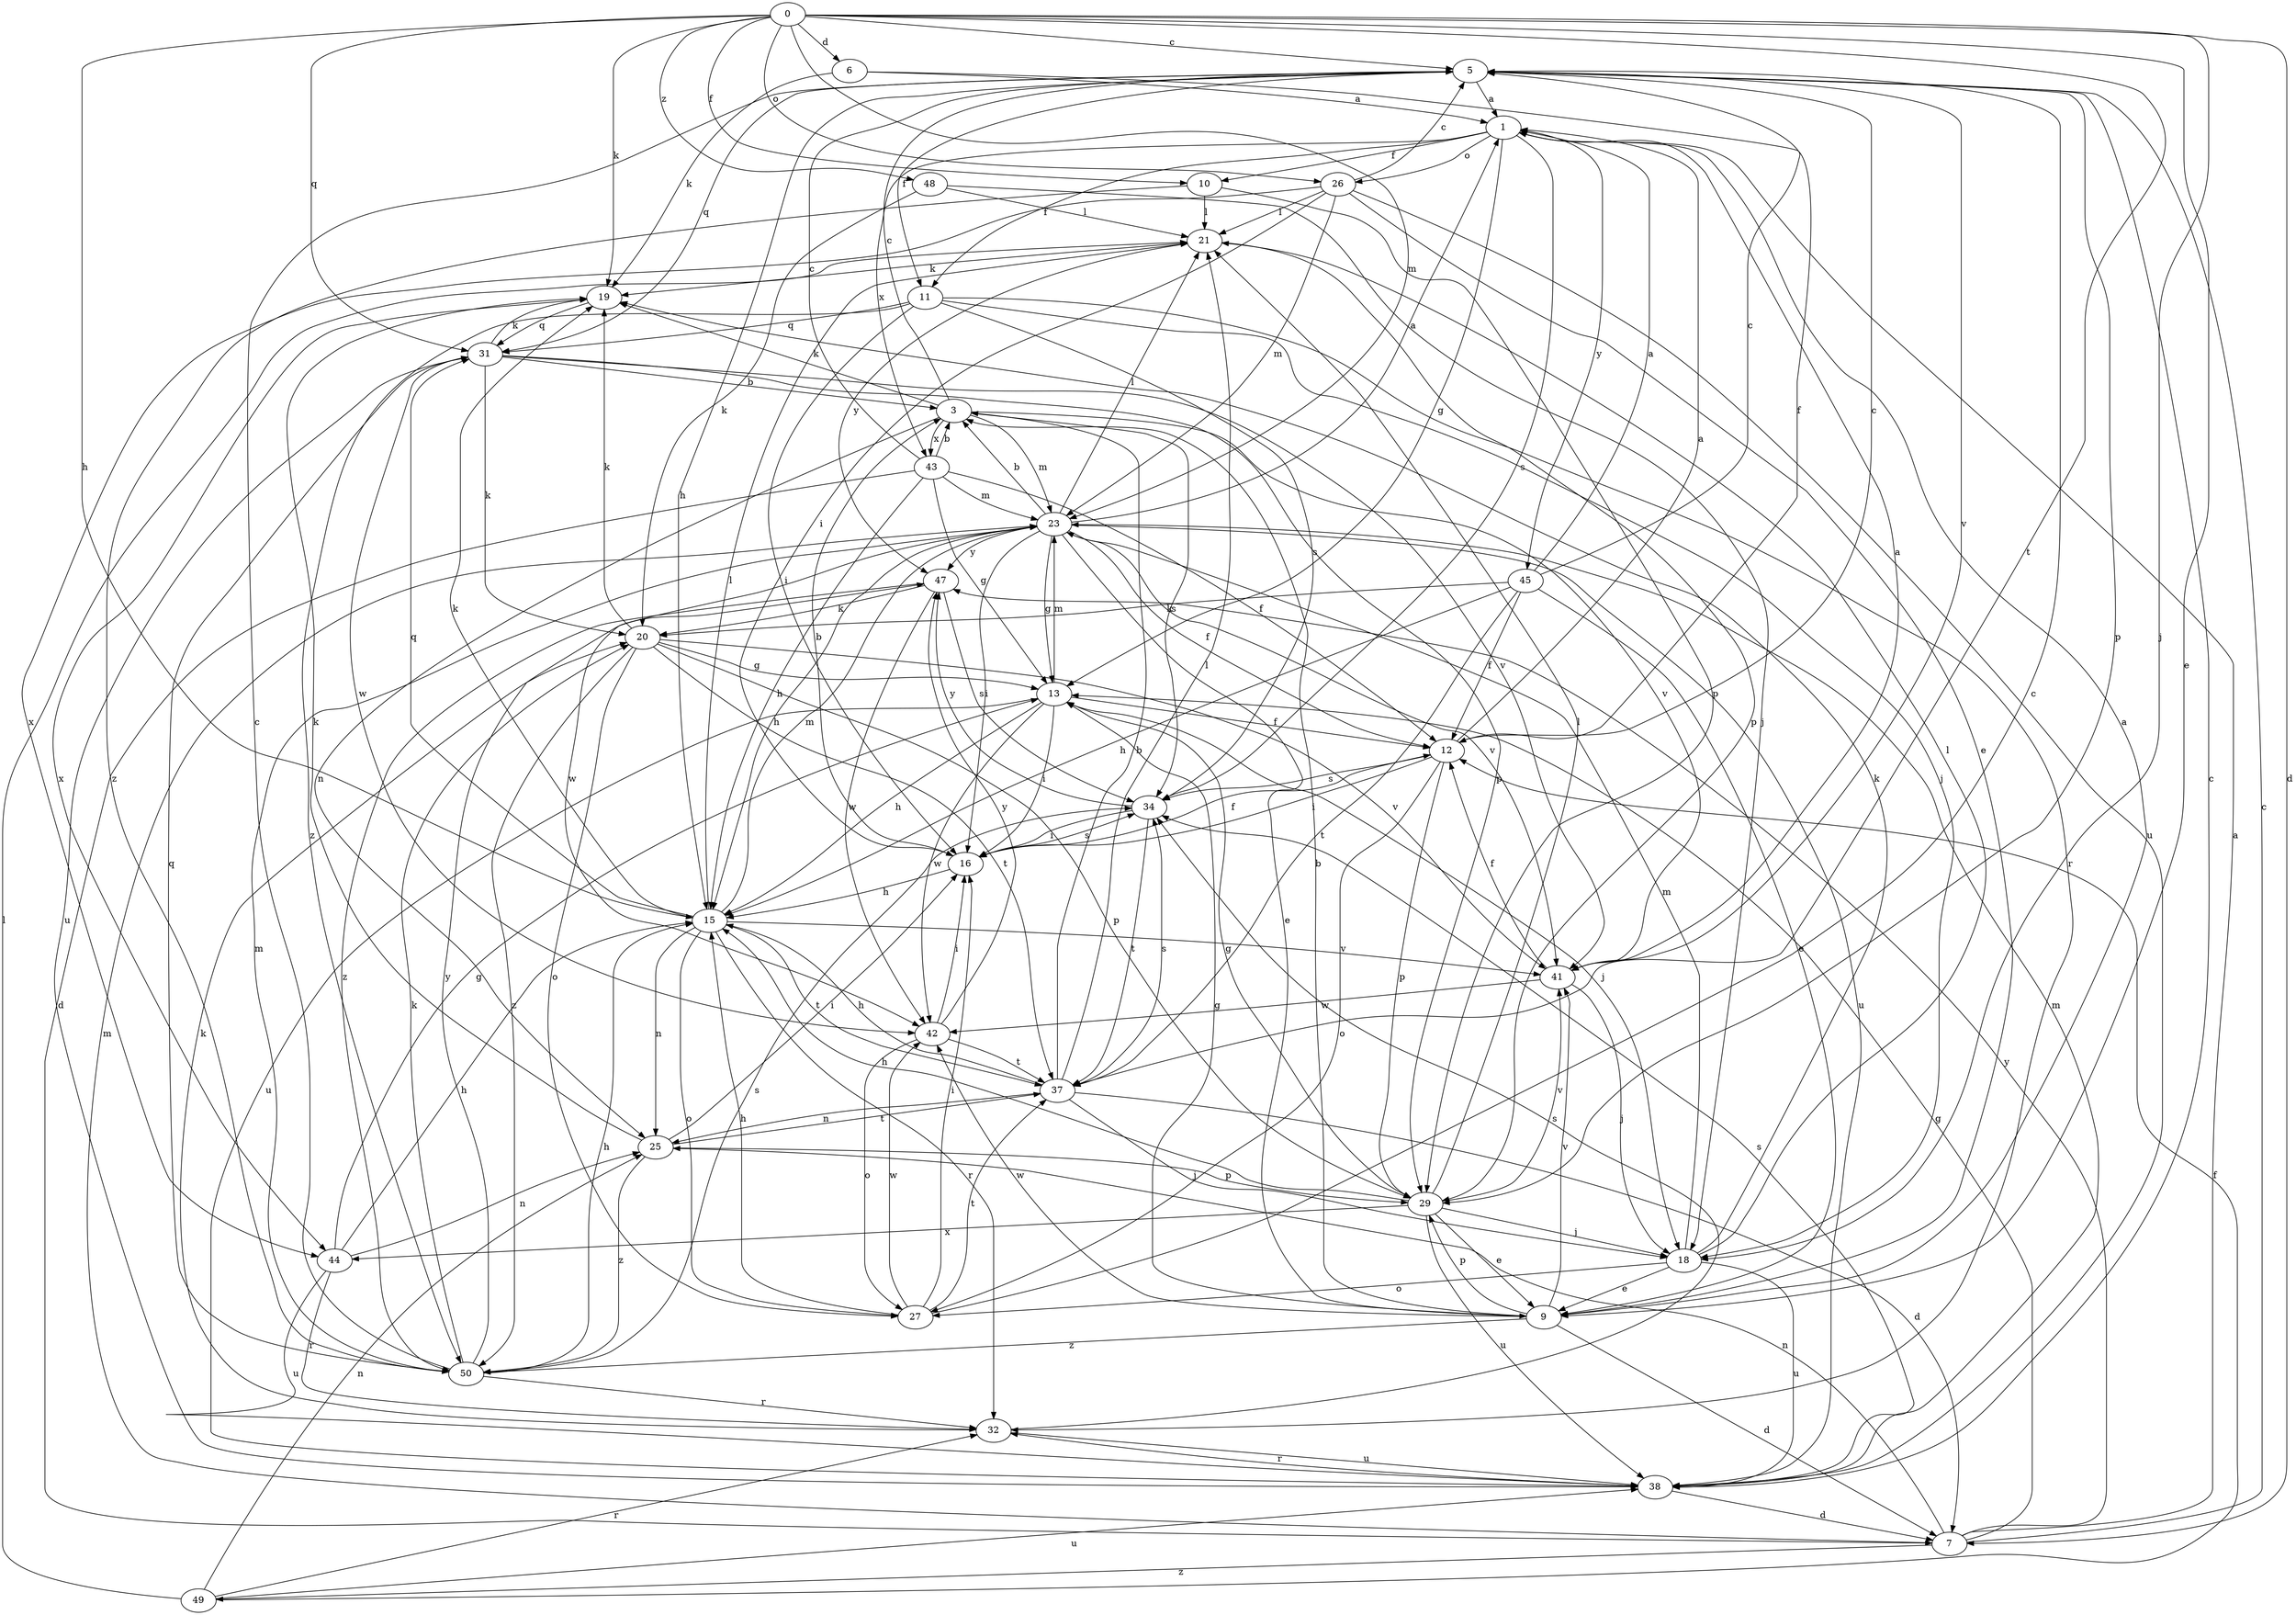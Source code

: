 strict digraph  {
0;
1;
3;
5;
6;
7;
9;
10;
11;
12;
13;
15;
16;
18;
19;
20;
21;
23;
25;
26;
27;
29;
31;
32;
34;
37;
38;
41;
42;
43;
44;
45;
47;
48;
49;
50;
0 -> 5  [label=c];
0 -> 6  [label=d];
0 -> 7  [label=d];
0 -> 9  [label=e];
0 -> 10  [label=f];
0 -> 15  [label=h];
0 -> 18  [label=j];
0 -> 19  [label=k];
0 -> 23  [label=m];
0 -> 26  [label=o];
0 -> 31  [label=q];
0 -> 37  [label=t];
0 -> 48  [label=z];
1 -> 10  [label=f];
1 -> 11  [label=f];
1 -> 13  [label=g];
1 -> 26  [label=o];
1 -> 34  [label=s];
1 -> 43  [label=x];
1 -> 45  [label=y];
3 -> 5  [label=c];
3 -> 19  [label=k];
3 -> 23  [label=m];
3 -> 25  [label=n];
3 -> 34  [label=s];
3 -> 41  [label=v];
3 -> 43  [label=x];
5 -> 1  [label=a];
5 -> 11  [label=f];
5 -> 15  [label=h];
5 -> 29  [label=p];
5 -> 31  [label=q];
5 -> 41  [label=v];
6 -> 1  [label=a];
6 -> 12  [label=f];
6 -> 19  [label=k];
7 -> 1  [label=a];
7 -> 5  [label=c];
7 -> 13  [label=g];
7 -> 23  [label=m];
7 -> 25  [label=n];
7 -> 47  [label=y];
7 -> 49  [label=z];
9 -> 1  [label=a];
9 -> 3  [label=b];
9 -> 7  [label=d];
9 -> 13  [label=g];
9 -> 29  [label=p];
9 -> 41  [label=v];
9 -> 42  [label=w];
9 -> 50  [label=z];
10 -> 21  [label=l];
10 -> 29  [label=p];
10 -> 50  [label=z];
11 -> 16  [label=i];
11 -> 18  [label=j];
11 -> 31  [label=q];
11 -> 32  [label=r];
11 -> 34  [label=s];
11 -> 50  [label=z];
12 -> 1  [label=a];
12 -> 5  [label=c];
12 -> 16  [label=i];
12 -> 27  [label=o];
12 -> 29  [label=p];
12 -> 34  [label=s];
13 -> 12  [label=f];
13 -> 15  [label=h];
13 -> 16  [label=i];
13 -> 18  [label=j];
13 -> 23  [label=m];
13 -> 38  [label=u];
13 -> 42  [label=w];
15 -> 19  [label=k];
15 -> 21  [label=l];
15 -> 23  [label=m];
15 -> 25  [label=n];
15 -> 27  [label=o];
15 -> 31  [label=q];
15 -> 32  [label=r];
15 -> 37  [label=t];
15 -> 41  [label=v];
16 -> 3  [label=b];
16 -> 12  [label=f];
16 -> 15  [label=h];
16 -> 34  [label=s];
18 -> 9  [label=e];
18 -> 19  [label=k];
18 -> 21  [label=l];
18 -> 23  [label=m];
18 -> 27  [label=o];
18 -> 38  [label=u];
19 -> 31  [label=q];
19 -> 44  [label=x];
20 -> 13  [label=g];
20 -> 19  [label=k];
20 -> 27  [label=o];
20 -> 29  [label=p];
20 -> 37  [label=t];
20 -> 41  [label=v];
20 -> 50  [label=z];
21 -> 19  [label=k];
21 -> 29  [label=p];
21 -> 47  [label=y];
23 -> 1  [label=a];
23 -> 3  [label=b];
23 -> 9  [label=e];
23 -> 12  [label=f];
23 -> 13  [label=g];
23 -> 15  [label=h];
23 -> 16  [label=i];
23 -> 21  [label=l];
23 -> 38  [label=u];
23 -> 41  [label=v];
23 -> 42  [label=w];
23 -> 47  [label=y];
25 -> 16  [label=i];
25 -> 19  [label=k];
25 -> 29  [label=p];
25 -> 37  [label=t];
25 -> 50  [label=z];
26 -> 5  [label=c];
26 -> 9  [label=e];
26 -> 16  [label=i];
26 -> 21  [label=l];
26 -> 23  [label=m];
26 -> 38  [label=u];
26 -> 44  [label=x];
27 -> 5  [label=c];
27 -> 15  [label=h];
27 -> 16  [label=i];
27 -> 37  [label=t];
27 -> 42  [label=w];
29 -> 9  [label=e];
29 -> 13  [label=g];
29 -> 15  [label=h];
29 -> 18  [label=j];
29 -> 21  [label=l];
29 -> 38  [label=u];
29 -> 41  [label=v];
29 -> 44  [label=x];
31 -> 3  [label=b];
31 -> 19  [label=k];
31 -> 20  [label=k];
31 -> 29  [label=p];
31 -> 38  [label=u];
31 -> 41  [label=v];
31 -> 42  [label=w];
32 -> 20  [label=k];
32 -> 34  [label=s];
32 -> 38  [label=u];
34 -> 16  [label=i];
34 -> 37  [label=t];
34 -> 47  [label=y];
37 -> 3  [label=b];
37 -> 7  [label=d];
37 -> 15  [label=h];
37 -> 18  [label=j];
37 -> 21  [label=l];
37 -> 25  [label=n];
37 -> 34  [label=s];
38 -> 5  [label=c];
38 -> 7  [label=d];
38 -> 23  [label=m];
38 -> 32  [label=r];
38 -> 34  [label=s];
41 -> 1  [label=a];
41 -> 12  [label=f];
41 -> 18  [label=j];
41 -> 42  [label=w];
42 -> 16  [label=i];
42 -> 27  [label=o];
42 -> 37  [label=t];
42 -> 47  [label=y];
43 -> 3  [label=b];
43 -> 5  [label=c];
43 -> 7  [label=d];
43 -> 12  [label=f];
43 -> 13  [label=g];
43 -> 15  [label=h];
43 -> 23  [label=m];
44 -> 13  [label=g];
44 -> 15  [label=h];
44 -> 25  [label=n];
44 -> 32  [label=r];
44 -> 38  [label=u];
45 -> 1  [label=a];
45 -> 5  [label=c];
45 -> 9  [label=e];
45 -> 12  [label=f];
45 -> 15  [label=h];
45 -> 20  [label=k];
45 -> 37  [label=t];
47 -> 20  [label=k];
47 -> 34  [label=s];
47 -> 42  [label=w];
47 -> 50  [label=z];
48 -> 18  [label=j];
48 -> 20  [label=k];
48 -> 21  [label=l];
49 -> 12  [label=f];
49 -> 21  [label=l];
49 -> 25  [label=n];
49 -> 32  [label=r];
49 -> 38  [label=u];
50 -> 5  [label=c];
50 -> 15  [label=h];
50 -> 20  [label=k];
50 -> 23  [label=m];
50 -> 31  [label=q];
50 -> 32  [label=r];
50 -> 34  [label=s];
50 -> 47  [label=y];
}
